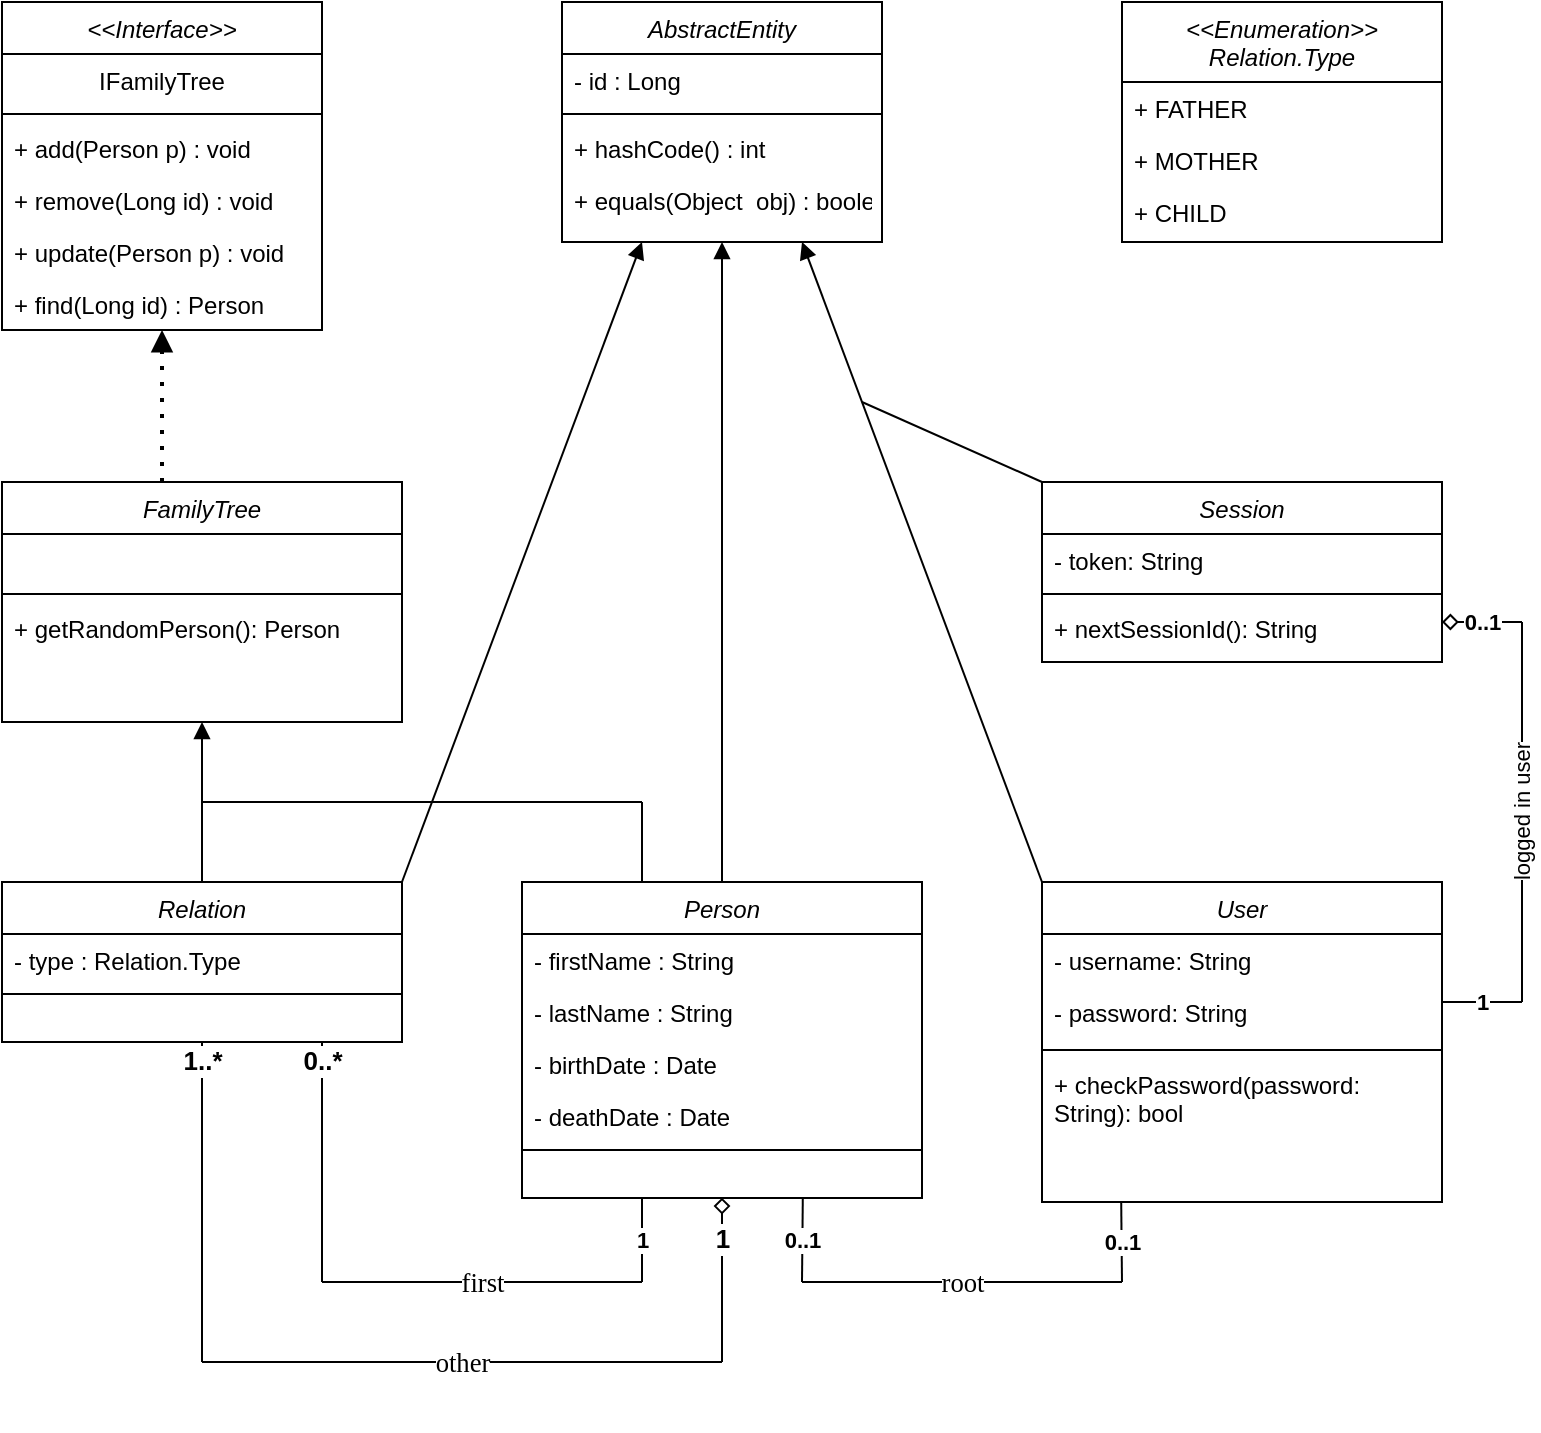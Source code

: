 <mxfile version="15.6.2" type="device"><diagram id="C5RBs43oDa-KdzZeNtuy" name="Page-1"><mxGraphModel dx="865" dy="456" grid="1" gridSize="10" guides="1" tooltips="1" connect="1" arrows="1" fold="1" page="1" pageScale="1" pageWidth="827" pageHeight="1169" math="0" shadow="0"><root><mxCell id="WIyWlLk6GJQsqaUBKTNV-0"/><mxCell id="WIyWlLk6GJQsqaUBKTNV-1" parent="WIyWlLk6GJQsqaUBKTNV-0"/><mxCell id="zkfFHV4jXpPFQw0GAbJ--0" value="&lt;&lt;Interface&gt;&gt;" style="swimlane;fontStyle=2;align=center;verticalAlign=top;childLayout=stackLayout;horizontal=1;startSize=26;horizontalStack=0;resizeParent=1;resizeLast=0;collapsible=1;marginBottom=0;rounded=0;shadow=0;strokeWidth=1;" parent="WIyWlLk6GJQsqaUBKTNV-1" vertex="1"><mxGeometry x="40" y="40" width="160" height="164" as="geometry"><mxRectangle x="230" y="140" width="160" height="26" as="alternateBounds"/></mxGeometry></mxCell><mxCell id="zkfFHV4jXpPFQw0GAbJ--1" value="IFamilyTree" style="text;align=center;verticalAlign=top;spacingLeft=4;spacingRight=4;overflow=hidden;rotatable=0;points=[[0,0.5],[1,0.5]];portConstraint=eastwest;" parent="zkfFHV4jXpPFQw0GAbJ--0" vertex="1"><mxGeometry y="26" width="160" height="26" as="geometry"/></mxCell><mxCell id="zkfFHV4jXpPFQw0GAbJ--4" value="" style="line;html=1;strokeWidth=1;align=left;verticalAlign=middle;spacingTop=-1;spacingLeft=3;spacingRight=3;rotatable=0;labelPosition=right;points=[];portConstraint=eastwest;" parent="zkfFHV4jXpPFQw0GAbJ--0" vertex="1"><mxGeometry y="52" width="160" height="8" as="geometry"/></mxCell><mxCell id="zkfFHV4jXpPFQw0GAbJ--5" value="+ add(Person p) : void" style="text;align=left;verticalAlign=top;spacingLeft=4;spacingRight=4;overflow=hidden;rotatable=0;points=[[0,0.5],[1,0.5]];portConstraint=eastwest;" parent="zkfFHV4jXpPFQw0GAbJ--0" vertex="1"><mxGeometry y="60" width="160" height="26" as="geometry"/></mxCell><mxCell id="4D5IBc8VVOZWXDlHVUmO-0" value="+ remove(Long id) : void" style="text;align=left;verticalAlign=top;spacingLeft=4;spacingRight=4;overflow=hidden;rotatable=0;points=[[0,0.5],[1,0.5]];portConstraint=eastwest;" parent="zkfFHV4jXpPFQw0GAbJ--0" vertex="1"><mxGeometry y="86" width="160" height="26" as="geometry"/></mxCell><mxCell id="4D5IBc8VVOZWXDlHVUmO-1" value="+ update(Person p) : void" style="text;align=left;verticalAlign=top;spacingLeft=4;spacingRight=4;overflow=hidden;rotatable=0;points=[[0,0.5],[1,0.5]];portConstraint=eastwest;" parent="zkfFHV4jXpPFQw0GAbJ--0" vertex="1"><mxGeometry y="112" width="160" height="26" as="geometry"/></mxCell><mxCell id="4D5IBc8VVOZWXDlHVUmO-2" value="+ find(Long id) : Person" style="text;align=left;verticalAlign=top;spacingLeft=4;spacingRight=4;overflow=hidden;rotatable=0;points=[[0,0.5],[1,0.5]];portConstraint=eastwest;" parent="zkfFHV4jXpPFQw0GAbJ--0" vertex="1"><mxGeometry y="138" width="160" height="26" as="geometry"/></mxCell><mxCell id="4D5IBc8VVOZWXDlHVUmO-3" value="AbstractEntity" style="swimlane;fontStyle=2;align=center;verticalAlign=top;childLayout=stackLayout;horizontal=1;startSize=26;horizontalStack=0;resizeParent=1;resizeLast=0;collapsible=1;marginBottom=0;rounded=0;shadow=0;strokeWidth=1;" parent="WIyWlLk6GJQsqaUBKTNV-1" vertex="1"><mxGeometry x="320" y="40" width="160" height="120" as="geometry"><mxRectangle x="230" y="140" width="160" height="26" as="alternateBounds"/></mxGeometry></mxCell><mxCell id="4D5IBc8VVOZWXDlHVUmO-4" value="- id : Long" style="text;align=left;verticalAlign=top;spacingLeft=4;spacingRight=4;overflow=hidden;rotatable=0;points=[[0,0.5],[1,0.5]];portConstraint=eastwest;" parent="4D5IBc8VVOZWXDlHVUmO-3" vertex="1"><mxGeometry y="26" width="160" height="26" as="geometry"/></mxCell><mxCell id="4D5IBc8VVOZWXDlHVUmO-5" value="" style="line;html=1;strokeWidth=1;align=left;verticalAlign=middle;spacingTop=-1;spacingLeft=3;spacingRight=3;rotatable=0;labelPosition=right;points=[];portConstraint=eastwest;" parent="4D5IBc8VVOZWXDlHVUmO-3" vertex="1"><mxGeometry y="52" width="160" height="8" as="geometry"/></mxCell><mxCell id="4D5IBc8VVOZWXDlHVUmO-6" value="+ hashCode() : int" style="text;align=left;verticalAlign=top;spacingLeft=4;spacingRight=4;overflow=hidden;rotatable=0;points=[[0,0.5],[1,0.5]];portConstraint=eastwest;" parent="4D5IBc8VVOZWXDlHVUmO-3" vertex="1"><mxGeometry y="60" width="160" height="26" as="geometry"/></mxCell><mxCell id="4D5IBc8VVOZWXDlHVUmO-7" value="+ equals(Object  obj) : boolean" style="text;align=left;verticalAlign=top;spacingLeft=4;spacingRight=4;overflow=hidden;rotatable=0;points=[[0,0.5],[1,0.5]];portConstraint=eastwest;" parent="4D5IBc8VVOZWXDlHVUmO-3" vertex="1"><mxGeometry y="86" width="160" height="26" as="geometry"/></mxCell><mxCell id="4D5IBc8VVOZWXDlHVUmO-11" value="FamilyTree" style="swimlane;fontStyle=2;align=center;verticalAlign=top;childLayout=stackLayout;horizontal=1;startSize=26;horizontalStack=0;resizeParent=1;resizeLast=0;collapsible=1;marginBottom=0;rounded=0;shadow=0;strokeWidth=1;" parent="WIyWlLk6GJQsqaUBKTNV-1" vertex="1"><mxGeometry x="40" y="280" width="200" height="120" as="geometry"><mxRectangle x="230" y="140" width="160" height="26" as="alternateBounds"/></mxGeometry></mxCell><mxCell id="4D5IBc8VVOZWXDlHVUmO-12" value=" " style="text;align=left;verticalAlign=top;spacingLeft=4;spacingRight=4;overflow=hidden;rotatable=0;points=[[0,0.5],[1,0.5]];portConstraint=eastwest;" parent="4D5IBc8VVOZWXDlHVUmO-11" vertex="1"><mxGeometry y="26" width="200" height="26" as="geometry"/></mxCell><mxCell id="4D5IBc8VVOZWXDlHVUmO-13" value="" style="line;html=1;strokeWidth=1;align=left;verticalAlign=middle;spacingTop=-1;spacingLeft=3;spacingRight=3;rotatable=0;labelPosition=right;points=[];portConstraint=eastwest;" parent="4D5IBc8VVOZWXDlHVUmO-11" vertex="1"><mxGeometry y="52" width="200" height="8" as="geometry"/></mxCell><mxCell id="4D5IBc8VVOZWXDlHVUmO-14" value="+ getRandomPerson(): Person" style="text;align=left;verticalAlign=top;spacingLeft=4;spacingRight=4;overflow=hidden;rotatable=0;points=[[0,0.5],[1,0.5]];portConstraint=eastwest;" parent="4D5IBc8VVOZWXDlHVUmO-11" vertex="1"><mxGeometry y="60" width="200" height="26" as="geometry"/></mxCell><mxCell id="4D5IBc8VVOZWXDlHVUmO-16" value="&lt;&lt;Enumeration&gt;&gt;&#10;Relation.Type" style="swimlane;fontStyle=2;align=center;verticalAlign=top;childLayout=stackLayout;horizontal=1;startSize=40;horizontalStack=0;resizeParent=1;resizeLast=0;collapsible=1;marginBottom=0;rounded=0;shadow=0;strokeWidth=1;" parent="WIyWlLk6GJQsqaUBKTNV-1" vertex="1"><mxGeometry x="600" y="40" width="160" height="120" as="geometry"><mxRectangle x="230" y="140" width="160" height="26" as="alternateBounds"/></mxGeometry></mxCell><mxCell id="4D5IBc8VVOZWXDlHVUmO-19" value="+ FATHER" style="text;align=left;verticalAlign=top;spacingLeft=4;spacingRight=4;overflow=hidden;rotatable=0;points=[[0,0.5],[1,0.5]];portConstraint=eastwest;" parent="4D5IBc8VVOZWXDlHVUmO-16" vertex="1"><mxGeometry y="40" width="160" height="26" as="geometry"/></mxCell><mxCell id="4D5IBc8VVOZWXDlHVUmO-20" value="+ MOTHER" style="text;align=left;verticalAlign=top;spacingLeft=4;spacingRight=4;overflow=hidden;rotatable=0;points=[[0,0.5],[1,0.5]];portConstraint=eastwest;" parent="4D5IBc8VVOZWXDlHVUmO-16" vertex="1"><mxGeometry y="66" width="160" height="26" as="geometry"/></mxCell><mxCell id="4D5IBc8VVOZWXDlHVUmO-22" value="+ CHILD" style="text;align=left;verticalAlign=top;spacingLeft=4;spacingRight=4;overflow=hidden;rotatable=0;points=[[0,0.5],[1,0.5]];portConstraint=eastwest;" parent="4D5IBc8VVOZWXDlHVUmO-16" vertex="1"><mxGeometry y="92" width="160" height="26" as="geometry"/></mxCell><mxCell id="JiIQl8RJ-Kl3EZlp5bMo-4" value="Session" style="swimlane;fontStyle=2;align=center;verticalAlign=top;childLayout=stackLayout;horizontal=1;startSize=26;horizontalStack=0;resizeParent=1;resizeLast=0;collapsible=1;marginBottom=0;rounded=0;shadow=0;strokeWidth=1;" vertex="1" parent="WIyWlLk6GJQsqaUBKTNV-1"><mxGeometry x="560" y="280" width="200" height="90" as="geometry"><mxRectangle x="230" y="140" width="160" height="26" as="alternateBounds"/></mxGeometry></mxCell><mxCell id="JiIQl8RJ-Kl3EZlp5bMo-5" value="- token: String" style="text;align=left;verticalAlign=top;spacingLeft=4;spacingRight=4;overflow=hidden;rotatable=0;points=[[0,0.5],[1,0.5]];portConstraint=eastwest;" vertex="1" parent="JiIQl8RJ-Kl3EZlp5bMo-4"><mxGeometry y="26" width="200" height="26" as="geometry"/></mxCell><mxCell id="JiIQl8RJ-Kl3EZlp5bMo-6" value="" style="line;html=1;strokeWidth=1;align=left;verticalAlign=middle;spacingTop=-1;spacingLeft=3;spacingRight=3;rotatable=0;labelPosition=right;points=[];portConstraint=eastwest;" vertex="1" parent="JiIQl8RJ-Kl3EZlp5bMo-4"><mxGeometry y="52" width="200" height="8" as="geometry"/></mxCell><mxCell id="JiIQl8RJ-Kl3EZlp5bMo-7" value="+ nextSessionId(): String" style="text;align=left;verticalAlign=top;spacingLeft=4;spacingRight=4;overflow=hidden;rotatable=0;points=[[0,0.5],[1,0.5]];portConstraint=eastwest;" vertex="1" parent="JiIQl8RJ-Kl3EZlp5bMo-4"><mxGeometry y="60" width="200" height="20" as="geometry"/></mxCell><mxCell id="JiIQl8RJ-Kl3EZlp5bMo-8" value="Relation" style="swimlane;fontStyle=2;align=center;verticalAlign=top;childLayout=stackLayout;horizontal=1;startSize=26;horizontalStack=0;resizeParent=1;resizeLast=0;collapsible=1;marginBottom=0;rounded=0;shadow=0;strokeWidth=1;" vertex="1" parent="WIyWlLk6GJQsqaUBKTNV-1"><mxGeometry x="40" y="480" width="200" height="80" as="geometry"><mxRectangle x="230" y="140" width="160" height="26" as="alternateBounds"/></mxGeometry></mxCell><mxCell id="JiIQl8RJ-Kl3EZlp5bMo-9" value="- type : Relation.Type" style="text;align=left;verticalAlign=top;spacingLeft=4;spacingRight=4;overflow=hidden;rotatable=0;points=[[0,0.5],[1,0.5]];portConstraint=eastwest;" vertex="1" parent="JiIQl8RJ-Kl3EZlp5bMo-8"><mxGeometry y="26" width="200" height="26" as="geometry"/></mxCell><mxCell id="JiIQl8RJ-Kl3EZlp5bMo-10" value="" style="line;html=1;strokeWidth=1;align=left;verticalAlign=middle;spacingTop=-1;spacingLeft=3;spacingRight=3;rotatable=0;labelPosition=right;points=[];portConstraint=eastwest;" vertex="1" parent="JiIQl8RJ-Kl3EZlp5bMo-8"><mxGeometry y="52" width="200" height="8" as="geometry"/></mxCell><mxCell id="JiIQl8RJ-Kl3EZlp5bMo-11" value=" " style="text;align=left;verticalAlign=top;spacingLeft=4;spacingRight=4;overflow=hidden;rotatable=0;points=[[0,0.5],[1,0.5]];portConstraint=eastwest;" vertex="1" parent="JiIQl8RJ-Kl3EZlp5bMo-8"><mxGeometry y="60" width="200" height="20" as="geometry"/></mxCell><mxCell id="JiIQl8RJ-Kl3EZlp5bMo-12" value="Person" style="swimlane;fontStyle=2;align=center;verticalAlign=top;childLayout=stackLayout;horizontal=1;startSize=26;horizontalStack=0;resizeParent=1;resizeLast=0;collapsible=1;marginBottom=0;rounded=0;shadow=0;strokeWidth=1;" vertex="1" parent="WIyWlLk6GJQsqaUBKTNV-1"><mxGeometry x="300" y="480" width="200" height="158" as="geometry"><mxRectangle x="230" y="140" width="160" height="26" as="alternateBounds"/></mxGeometry></mxCell><mxCell id="JiIQl8RJ-Kl3EZlp5bMo-13" value="- firstName : String" style="text;align=left;verticalAlign=top;spacingLeft=4;spacingRight=4;overflow=hidden;rotatable=0;points=[[0,0.5],[1,0.5]];portConstraint=eastwest;" vertex="1" parent="JiIQl8RJ-Kl3EZlp5bMo-12"><mxGeometry y="26" width="200" height="26" as="geometry"/></mxCell><mxCell id="JiIQl8RJ-Kl3EZlp5bMo-16" value="- lastName : String" style="text;align=left;verticalAlign=top;spacingLeft=4;spacingRight=4;overflow=hidden;rotatable=0;points=[[0,0.5],[1,0.5]];portConstraint=eastwest;" vertex="1" parent="JiIQl8RJ-Kl3EZlp5bMo-12"><mxGeometry y="52" width="200" height="26" as="geometry"/></mxCell><mxCell id="JiIQl8RJ-Kl3EZlp5bMo-17" value="- birthDate : Date" style="text;align=left;verticalAlign=top;spacingLeft=4;spacingRight=4;overflow=hidden;rotatable=0;points=[[0,0.5],[1,0.5]];portConstraint=eastwest;" vertex="1" parent="JiIQl8RJ-Kl3EZlp5bMo-12"><mxGeometry y="78" width="200" height="26" as="geometry"/></mxCell><mxCell id="JiIQl8RJ-Kl3EZlp5bMo-18" value="- deathDate : Date" style="text;align=left;verticalAlign=top;spacingLeft=4;spacingRight=4;overflow=hidden;rotatable=0;points=[[0,0.5],[1,0.5]];portConstraint=eastwest;" vertex="1" parent="JiIQl8RJ-Kl3EZlp5bMo-12"><mxGeometry y="104" width="200" height="26" as="geometry"/></mxCell><mxCell id="JiIQl8RJ-Kl3EZlp5bMo-14" value="" style="line;html=1;strokeWidth=1;align=left;verticalAlign=middle;spacingTop=-1;spacingLeft=3;spacingRight=3;rotatable=0;labelPosition=right;points=[];portConstraint=eastwest;" vertex="1" parent="JiIQl8RJ-Kl3EZlp5bMo-12"><mxGeometry y="130" width="200" height="8" as="geometry"/></mxCell><mxCell id="JiIQl8RJ-Kl3EZlp5bMo-15" value=" " style="text;align=left;verticalAlign=top;spacingLeft=4;spacingRight=4;overflow=hidden;rotatable=0;points=[[0,0.5],[1,0.5]];portConstraint=eastwest;" vertex="1" parent="JiIQl8RJ-Kl3EZlp5bMo-12"><mxGeometry y="138" width="200" height="20" as="geometry"/></mxCell><mxCell id="JiIQl8RJ-Kl3EZlp5bMo-19" value="User" style="swimlane;fontStyle=2;align=center;verticalAlign=top;childLayout=stackLayout;horizontal=1;startSize=26;horizontalStack=0;resizeParent=1;resizeLast=0;collapsible=1;marginBottom=0;rounded=0;shadow=0;strokeWidth=1;" vertex="1" parent="WIyWlLk6GJQsqaUBKTNV-1"><mxGeometry x="560" y="480" width="200" height="160" as="geometry"><mxRectangle x="230" y="140" width="160" height="26" as="alternateBounds"/></mxGeometry></mxCell><mxCell id="JiIQl8RJ-Kl3EZlp5bMo-20" value="- username: String" style="text;align=left;verticalAlign=top;spacingLeft=4;spacingRight=4;overflow=hidden;rotatable=0;points=[[0,0.5],[1,0.5]];portConstraint=eastwest;" vertex="1" parent="JiIQl8RJ-Kl3EZlp5bMo-19"><mxGeometry y="26" width="200" height="26" as="geometry"/></mxCell><mxCell id="JiIQl8RJ-Kl3EZlp5bMo-23" value="- password: String" style="text;align=left;verticalAlign=top;spacingLeft=4;spacingRight=4;overflow=hidden;rotatable=0;points=[[0,0.5],[1,0.5]];portConstraint=eastwest;" vertex="1" parent="JiIQl8RJ-Kl3EZlp5bMo-19"><mxGeometry y="52" width="200" height="28" as="geometry"/></mxCell><mxCell id="JiIQl8RJ-Kl3EZlp5bMo-21" value="" style="line;html=1;strokeWidth=1;align=left;verticalAlign=middle;spacingTop=-1;spacingLeft=3;spacingRight=3;rotatable=0;labelPosition=right;points=[];portConstraint=eastwest;" vertex="1" parent="JiIQl8RJ-Kl3EZlp5bMo-19"><mxGeometry y="80" width="200" height="8" as="geometry"/></mxCell><mxCell id="JiIQl8RJ-Kl3EZlp5bMo-22" value="+ checkPassword(password: &#10;String): bool" style="text;align=left;verticalAlign=top;spacingLeft=4;spacingRight=4;overflow=hidden;rotatable=0;points=[[0,0.5],[1,0.5]];portConstraint=eastwest;" vertex="1" parent="JiIQl8RJ-Kl3EZlp5bMo-19"><mxGeometry y="88" width="200" height="72" as="geometry"/></mxCell><mxCell id="JiIQl8RJ-Kl3EZlp5bMo-24" value="" style="endArrow=block;dashed=1;html=1;dashPattern=1 3;strokeWidth=2;rounded=0;entryX=0.5;entryY=1;entryDx=0;entryDy=0;exitX=0.4;exitY=0;exitDx=0;exitDy=0;exitPerimeter=0;endFill=1;" edge="1" parent="WIyWlLk6GJQsqaUBKTNV-1" source="4D5IBc8VVOZWXDlHVUmO-11" target="zkfFHV4jXpPFQw0GAbJ--0"><mxGeometry width="50" height="50" relative="1" as="geometry"><mxPoint x="400" y="270" as="sourcePoint"/><mxPoint x="130" y="220" as="targetPoint"/></mxGeometry></mxCell><mxCell id="JiIQl8RJ-Kl3EZlp5bMo-25" value="" style="endArrow=block;html=1;rounded=0;exitX=0.5;exitY=0;exitDx=0;exitDy=0;entryX=0.5;entryY=1;entryDx=0;entryDy=0;endFill=1;" edge="1" parent="WIyWlLk6GJQsqaUBKTNV-1" source="JiIQl8RJ-Kl3EZlp5bMo-8" target="4D5IBc8VVOZWXDlHVUmO-11"><mxGeometry width="50" height="50" relative="1" as="geometry"><mxPoint x="220" y="450" as="sourcePoint"/><mxPoint x="270" y="400" as="targetPoint"/></mxGeometry></mxCell><mxCell id="JiIQl8RJ-Kl3EZlp5bMo-26" value="" style="endArrow=none;html=1;rounded=0;" edge="1" parent="WIyWlLk6GJQsqaUBKTNV-1"><mxGeometry width="50" height="50" relative="1" as="geometry"><mxPoint x="140" y="440" as="sourcePoint"/><mxPoint x="360" y="440" as="targetPoint"/></mxGeometry></mxCell><mxCell id="JiIQl8RJ-Kl3EZlp5bMo-27" value="" style="endArrow=none;html=1;rounded=0;" edge="1" parent="WIyWlLk6GJQsqaUBKTNV-1"><mxGeometry width="50" height="50" relative="1" as="geometry"><mxPoint x="360" y="440" as="sourcePoint"/><mxPoint x="360" y="480" as="targetPoint"/></mxGeometry></mxCell><mxCell id="JiIQl8RJ-Kl3EZlp5bMo-31" value="" style="endArrow=block;html=1;rounded=0;entryX=0.5;entryY=1;entryDx=0;entryDy=0;exitX=0.5;exitY=0;exitDx=0;exitDy=0;endFill=1;" edge="1" parent="WIyWlLk6GJQsqaUBKTNV-1" source="JiIQl8RJ-Kl3EZlp5bMo-12" target="4D5IBc8VVOZWXDlHVUmO-3"><mxGeometry width="50" height="50" relative="1" as="geometry"><mxPoint x="330" y="330" as="sourcePoint"/><mxPoint x="380" y="280" as="targetPoint"/></mxGeometry></mxCell><mxCell id="JiIQl8RJ-Kl3EZlp5bMo-32" value="" style="endArrow=block;html=1;rounded=0;entryX=0.25;entryY=1;entryDx=0;entryDy=0;exitX=1;exitY=0;exitDx=0;exitDy=0;endFill=1;" edge="1" parent="WIyWlLk6GJQsqaUBKTNV-1" source="JiIQl8RJ-Kl3EZlp5bMo-8" target="4D5IBc8VVOZWXDlHVUmO-3"><mxGeometry width="50" height="50" relative="1" as="geometry"><mxPoint x="360" y="400" as="sourcePoint"/><mxPoint x="400" y="290" as="targetPoint"/></mxGeometry></mxCell><mxCell id="JiIQl8RJ-Kl3EZlp5bMo-33" value="" style="endArrow=block;html=1;rounded=0;entryX=0.75;entryY=1;entryDx=0;entryDy=0;exitX=0;exitY=0;exitDx=0;exitDy=0;endFill=1;" edge="1" parent="WIyWlLk6GJQsqaUBKTNV-1" source="JiIQl8RJ-Kl3EZlp5bMo-19" target="4D5IBc8VVOZWXDlHVUmO-3"><mxGeometry width="50" height="50" relative="1" as="geometry"><mxPoint x="350" y="340" as="sourcePoint"/><mxPoint x="400" y="290" as="targetPoint"/></mxGeometry></mxCell><mxCell id="JiIQl8RJ-Kl3EZlp5bMo-34" value="" style="endArrow=none;html=1;rounded=0;exitX=0;exitY=0;exitDx=0;exitDy=0;" edge="1" parent="WIyWlLk6GJQsqaUBKTNV-1" source="JiIQl8RJ-Kl3EZlp5bMo-4"><mxGeometry width="50" height="50" relative="1" as="geometry"><mxPoint x="350" y="340" as="sourcePoint"/><mxPoint x="470" y="240" as="targetPoint"/></mxGeometry></mxCell><mxCell id="JiIQl8RJ-Kl3EZlp5bMo-36" value="&lt;b&gt;0..1&lt;/b&gt;" style="endArrow=diamond;html=1;rounded=0;endFill=0;entryX=1;entryY=0.5;entryDx=0;entryDy=0;" edge="1" parent="WIyWlLk6GJQsqaUBKTNV-1" target="JiIQl8RJ-Kl3EZlp5bMo-7"><mxGeometry width="50" height="50" relative="1" as="geometry"><mxPoint x="800" y="350" as="sourcePoint"/><mxPoint x="760" y="340" as="targetPoint"/></mxGeometry></mxCell><mxCell id="JiIQl8RJ-Kl3EZlp5bMo-37" value="logged&amp;nbsp;in&amp;nbsp;user" style="endArrow=none;html=1;rounded=0;horizontal=0;" edge="1" parent="WIyWlLk6GJQsqaUBKTNV-1"><mxGeometry width="50" height="50" relative="1" as="geometry"><mxPoint x="800" y="540" as="sourcePoint"/><mxPoint x="800" y="350" as="targetPoint"/></mxGeometry></mxCell><mxCell id="JiIQl8RJ-Kl3EZlp5bMo-38" value="&lt;b&gt;1&lt;/b&gt;" style="endArrow=none;html=1;rounded=0;exitX=1;exitY=0.286;exitDx=0;exitDy=0;exitPerimeter=0;" edge="1" parent="WIyWlLk6GJQsqaUBKTNV-1" source="JiIQl8RJ-Kl3EZlp5bMo-23"><mxGeometry width="50" height="50" relative="1" as="geometry"><mxPoint x="650" y="620" as="sourcePoint"/><mxPoint x="800" y="540" as="targetPoint"/></mxGeometry></mxCell><mxCell id="JiIQl8RJ-Kl3EZlp5bMo-40" value="" style="endArrow=none;html=1;rounded=0;verticalAlign=middle;" edge="1" parent="WIyWlLk6GJQsqaUBKTNV-1"><mxGeometry width="50" height="50" relative="1" as="geometry"><mxPoint x="140" y="720" as="sourcePoint"/><mxPoint x="140" y="600" as="targetPoint"/></mxGeometry></mxCell><mxCell id="JiIQl8RJ-Kl3EZlp5bMo-41" value="" style="endArrow=none;html=1;rounded=0;verticalAlign=middle;" edge="1" parent="WIyWlLk6GJQsqaUBKTNV-1"><mxGeometry width="50" height="50" relative="1" as="geometry"><mxPoint x="200" y="680" as="sourcePoint"/><mxPoint x="200" y="600" as="targetPoint"/></mxGeometry></mxCell><mxCell id="JiIQl8RJ-Kl3EZlp5bMo-43" value="" style="endArrow=none;html=1;rounded=0;verticalAlign=middle;" edge="1" parent="WIyWlLk6GJQsqaUBKTNV-1"><mxGeometry width="50" height="50" relative="1" as="geometry"><mxPoint x="400" y="720" as="sourcePoint"/><mxPoint x="400" y="680" as="targetPoint"/></mxGeometry></mxCell><mxCell id="JiIQl8RJ-Kl3EZlp5bMo-44" value="&#10;&#10;&lt;span style=&quot;color: rgb(0, 0, 0); font-family: lt_regular; font-size: 13.333px; font-style: normal; font-weight: 400; letter-spacing: normal; text-indent: 0px; text-transform: none; word-spacing: 0px; display: inline; float: none;&quot;&gt;other&lt;/span&gt;&#10;&#10;" style="endArrow=none;html=1;rounded=0;verticalAlign=middle;" edge="1" parent="WIyWlLk6GJQsqaUBKTNV-1"><mxGeometry width="50" height="50" relative="1" as="geometry"><mxPoint x="140" y="720" as="sourcePoint"/><mxPoint x="400" y="720" as="targetPoint"/></mxGeometry></mxCell><mxCell id="JiIQl8RJ-Kl3EZlp5bMo-45" value="&#10;&#10;&lt;span style=&quot;color: rgb(0, 0, 0); font-family: lt_regular; font-size: 13.333px; font-style: normal; font-weight: 400; letter-spacing: normal; text-indent: 0px; text-transform: none; word-spacing: 0px; display: inline; float: none;&quot;&gt;first&lt;/span&gt;&#10;&#10;" style="endArrow=none;html=1;rounded=0;verticalAlign=middle;" edge="1" parent="WIyWlLk6GJQsqaUBKTNV-1"><mxGeometry width="50" height="50" relative="1" as="geometry"><mxPoint x="200" y="680" as="sourcePoint"/><mxPoint x="360" y="680" as="targetPoint"/></mxGeometry></mxCell><mxCell id="JiIQl8RJ-Kl3EZlp5bMo-46" value="&lt;b&gt;1&lt;/b&gt;" style="endArrow=none;html=1;rounded=0;verticalAlign=middle;entryX=0.3;entryY=0.98;entryDx=0;entryDy=0;entryPerimeter=0;" edge="1" parent="WIyWlLk6GJQsqaUBKTNV-1" target="JiIQl8RJ-Kl3EZlp5bMo-15"><mxGeometry width="50" height="50" relative="1" as="geometry"><mxPoint x="360" y="680" as="sourcePoint"/><mxPoint x="360" y="640" as="targetPoint"/></mxGeometry></mxCell><mxCell id="JiIQl8RJ-Kl3EZlp5bMo-47" value="&lt;b&gt;0..1&lt;/b&gt;" style="endArrow=none;html=1;rounded=0;verticalAlign=middle;entryX=0.702;entryY=1.007;entryDx=0;entryDy=0;entryPerimeter=0;" edge="1" parent="WIyWlLk6GJQsqaUBKTNV-1" target="JiIQl8RJ-Kl3EZlp5bMo-15"><mxGeometry width="50" height="50" relative="1" as="geometry"><mxPoint x="440" y="680" as="sourcePoint"/><mxPoint x="440" y="640" as="targetPoint"/></mxGeometry></mxCell><mxCell id="JiIQl8RJ-Kl3EZlp5bMo-48" value="&#10;&#10;&lt;span style=&quot;color: rgb(0, 0, 0); font-family: lt_regular; font-size: 13.333px; font-style: normal; font-weight: 400; letter-spacing: normal; text-indent: 0px; text-transform: none; word-spacing: 0px; display: inline; float: none;&quot;&gt;root&lt;/span&gt;&#10;&#10;" style="endArrow=none;html=1;rounded=0;verticalAlign=middle;" edge="1" parent="WIyWlLk6GJQsqaUBKTNV-1"><mxGeometry width="50" height="50" relative="1" as="geometry"><mxPoint x="440" y="680" as="sourcePoint"/><mxPoint x="600" y="680" as="targetPoint"/></mxGeometry></mxCell><mxCell id="JiIQl8RJ-Kl3EZlp5bMo-49" value="&lt;b&gt;0..1&lt;/b&gt;" style="endArrow=none;html=1;rounded=0;verticalAlign=middle;entryX=0.198;entryY=0.997;entryDx=0;entryDy=0;entryPerimeter=0;" edge="1" parent="WIyWlLk6GJQsqaUBKTNV-1" target="JiIQl8RJ-Kl3EZlp5bMo-22"><mxGeometry width="50" height="50" relative="1" as="geometry"><mxPoint x="600" y="680" as="sourcePoint"/><mxPoint x="470" y="570" as="targetPoint"/></mxGeometry></mxCell><mxCell id="JiIQl8RJ-Kl3EZlp5bMo-50" value="&lt;b&gt;1..*&lt;/b&gt;" style="endArrow=none;html=1;rounded=0;fontSize=13;verticalAlign=bottom;entryX=0.5;entryY=1;entryDx=0;entryDy=0;entryPerimeter=0;" edge="1" parent="WIyWlLk6GJQsqaUBKTNV-1" target="JiIQl8RJ-Kl3EZlp5bMo-11"><mxGeometry width="50" height="50" relative="1" as="geometry"><mxPoint x="140" y="600" as="sourcePoint"/><mxPoint x="210" y="570" as="targetPoint"/></mxGeometry></mxCell><mxCell id="JiIQl8RJ-Kl3EZlp5bMo-51" value="&lt;b&gt;0..*&lt;/b&gt;" style="endArrow=none;html=1;rounded=0;fontSize=13;verticalAlign=bottom;entryX=0.8;entryY=1;entryDx=0;entryDy=0;entryPerimeter=0;" edge="1" parent="WIyWlLk6GJQsqaUBKTNV-1" target="JiIQl8RJ-Kl3EZlp5bMo-11"><mxGeometry width="50" height="50" relative="1" as="geometry"><mxPoint x="200" y="600" as="sourcePoint"/><mxPoint x="240" y="580" as="targetPoint"/></mxGeometry></mxCell><mxCell id="JiIQl8RJ-Kl3EZlp5bMo-52" value="&lt;b&gt;1&lt;/b&gt;" style="endArrow=diamond;html=1;rounded=0;fontSize=13;verticalAlign=bottom;entryX=0.5;entryY=0.992;entryDx=0;entryDy=0;entryPerimeter=0;endFill=0;" edge="1" parent="WIyWlLk6GJQsqaUBKTNV-1" target="JiIQl8RJ-Kl3EZlp5bMo-15"><mxGeometry width="50" height="50" relative="1" as="geometry"><mxPoint x="400" y="700" as="sourcePoint"/><mxPoint x="400" y="640" as="targetPoint"/></mxGeometry></mxCell></root></mxGraphModel></diagram></mxfile>